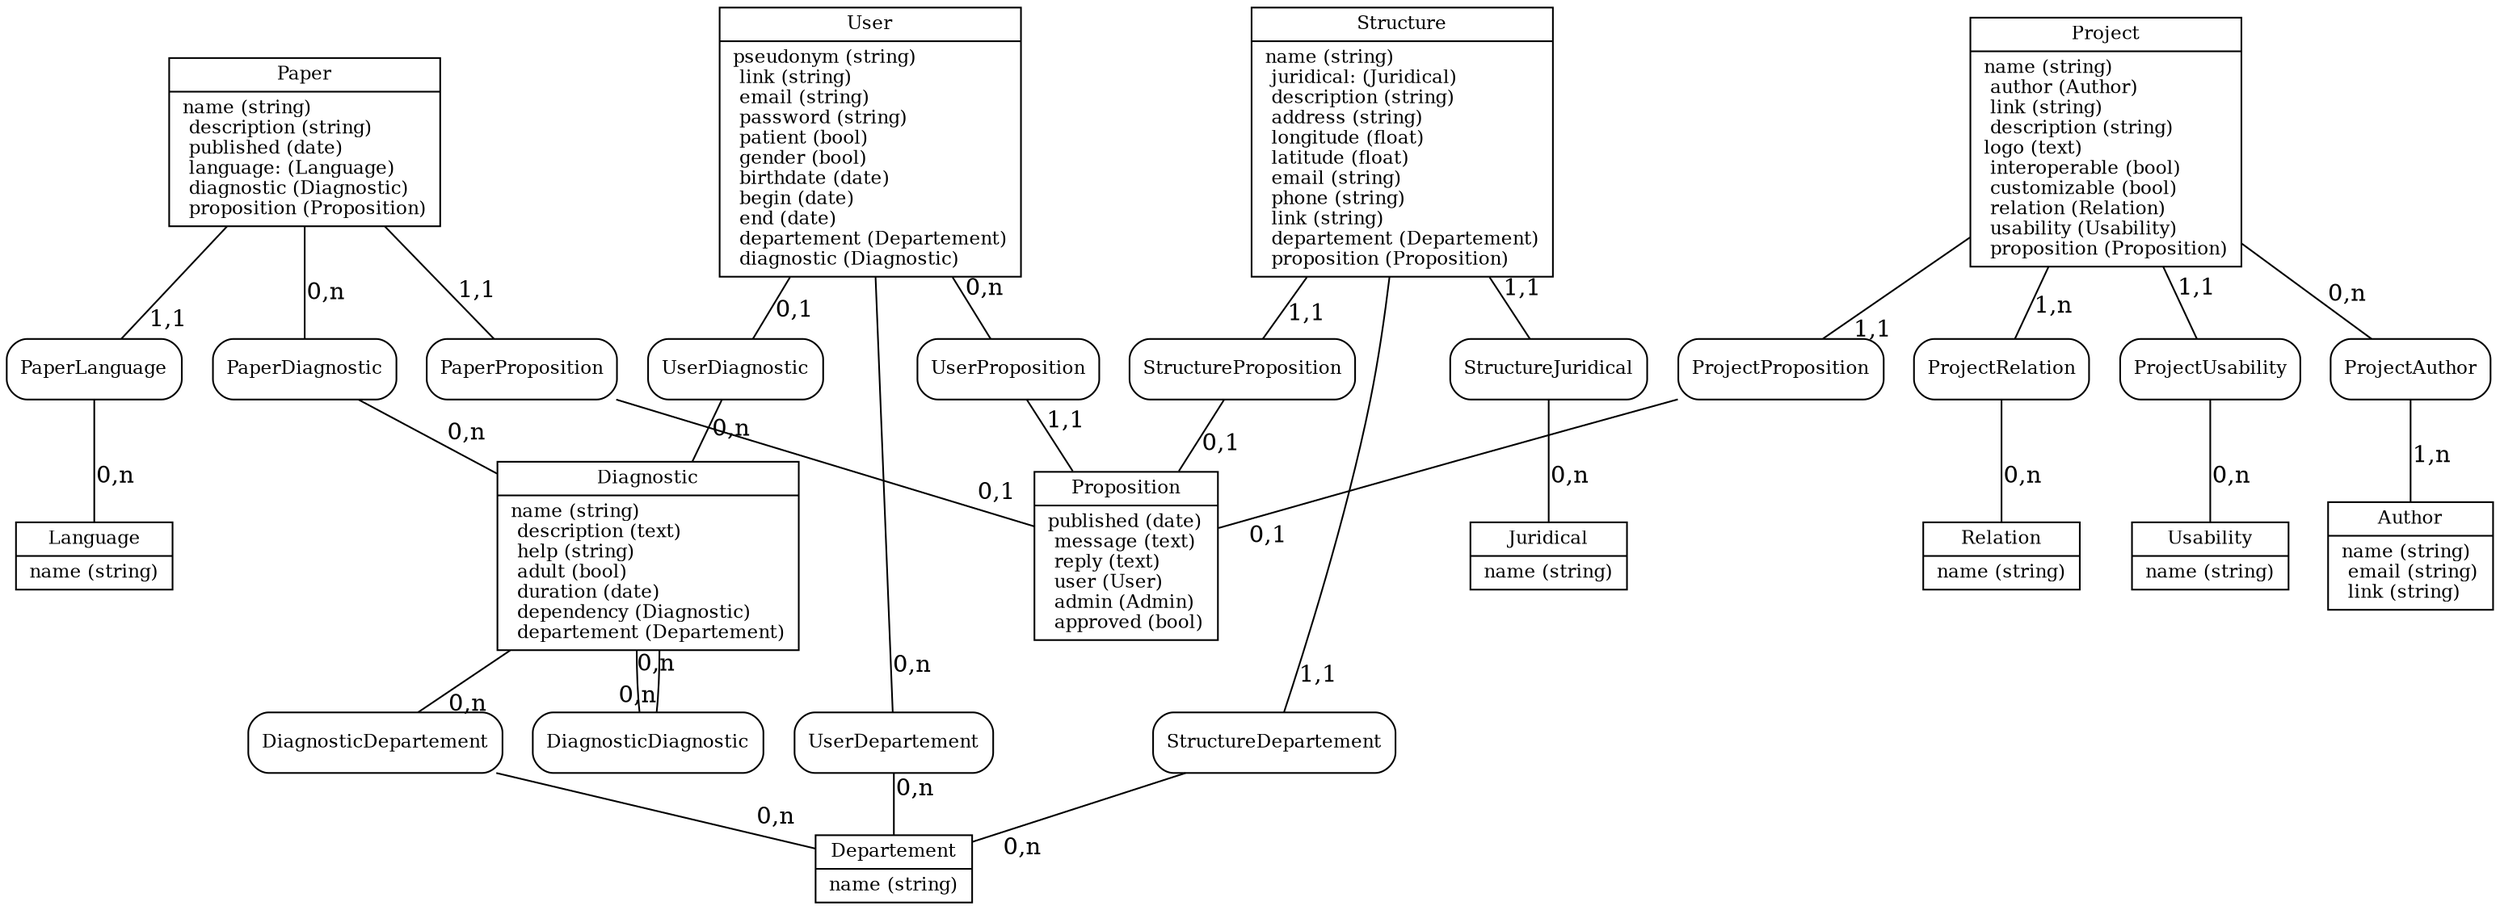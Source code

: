 graph siteRef {
  //! `dot -Tpng > mcd.png mcd.dot`

 splines = true;
 overlap = scalexy;
 node [fontsize = 11];

 /// Table

 nodeTablePaper [label = "{
  Paper
    |
    name (string)\l
    description (string)\l
    published (date)\l
    language: (Language)\l
    diagnostic (Diagnostic)\l
    proposition (Proposition)\l
 }", shape=record];

 nodeTableStructure [label = "{
  Structure
    |
    name (string)\l
    juridical: (Juridical)\l
    description (string)\l
    address (string)\l
    longitude (float)\l
    latitude (float)\l
    email (string)\l
    phone (string)\l
    link (string)\l
    departement (Departement)\l
    proposition (Proposition)\l
 }", shape=record];

 nodeTableJuridical [label = "{
  Juridical
    |
    name (string)\l
 }", shape=record];

 nodeTableDepartement [label = "{
  Departement
    |
    name (string)\l
 }", shape=record];

 nodeTableProject [label = "{
  Project
    |
    name (string)\l
    author (Author)\l
    link (string)\l
    description (string)\l
	logo (text)\l
    interoperable (bool)\l
    customizable (bool)\l
    relation (Relation)\l
    usability (Usability)\l
    proposition (Proposition)\l
 }", shape=record];

 nodeTableAuthor [label = "{
  Author
   |
    name (string)\l
    email (string)\l
    link (string)\l
 }", shape=record];

 nodeTableRelation [label = "{
  Relation
   |
    name (string)\l
 }", shape=record];

 nodeTableUsability [label = "{
  Usability
   |
    name (string)\l
 }", shape=record];

 nodeTableProposition [label = "{
  Proposition
   |
    published (date)\l
    message (text)\l
    reply (text)\l
    user (User)\l
    admin (Admin)\l
    approved (bool)\l
 }", shape=record];

 nodeTableDiagnostic [label = "{
  Diagnostic
   |
    name (string)\l
    description (text)\l
    help (string)\l
    adult (bool)\l
                                duration (date)\l
    dependency (Diagnostic)\l
    departement (Departement)\l
 }", shape=record];

 nodeTableUser [label = "{
  User
   |
    pseudonym (string)\l
    link (string)\l
    email (string)\l
    password (string)\l
    patient (bool)\l
    gender (bool)\l
    birthdate (date)\l
    begin (date)\l
    end (date)\l
    departement (Departement)\l
    diagnostic (Diagnostic)\l
 }", shape=record];

 nodeTableLanguage [label = "{
  Language
   |
    name (string)\l
 }", shape=record];

 /// Relation

 nodeRelationPaperDiagnostic [label = "{PaperDiagnostic}", shape = Mrecord];
 nodeRelationPaperProposition [label = "{PaperProposition}", shape = Mrecord];
 nodeRelationStructureJuridical [label = "{StructureJuridical}", shape = Mrecord];
 nodeRelationStructureDepartement [label = "{StructureDepartement}", shape = Mrecord];
 nodeRelationStructureProposition [label = "{StructureProposition}", shape = Mrecord];
 nodeRelationProjectRelation [label = "{ProjectRelation}", shape = Mrecord];
 nodeRelationProjectUsability [label = "{ProjectUsability}", shape = Mrecord];
 nodeRelationProjectProposition [label = "{ProjectProposition}", shape = Mrecord];
 nodeRelationProjectAuthor [label = "{ProjectAuthor}", shape = Mrecord];
 nodeRelationDiagnosticDiagnostic [label = "{DiagnosticDiagnostic}", shape = Mrecord];
 nodeRelationDiagnosticDepartement [label = "{DiagnosticDepartement}", shape = Mrecord];
 nodeRelationUserDepartement [label = "{UserDepartement}", shape = Mrecord];
 nodeRelationUserDiagnostic [label = "{UserDiagnostic}", shape = Mrecord];
 nodeRelationPaperLanguage [label = "{PaperLanguage}", shape = Mrecord];
 nodeRelationUserProposition [label = "{UserProposition}", shape = Mrecord];

 /// Cardinality

 nodeTablePaper -- nodeRelationPaperDiagnostic [headlabel = "0,n", labeldistance = 3];
 nodeRelationPaperDiagnostic -- nodeTableDiagnostic [headlabel = "0,n", labeldistance = 3];
 nodeTablePaper -- nodeRelationPaperProposition [headlabel = "1,1", labeldistance = 3];
 nodeRelationPaperProposition -- nodeTableProposition [headlabel = "0,1", labeldistance = 3]
 nodeTablePaper -- nodeRelationPaperLanguage [headlabel = "1,1", labeldistance = 3];
 nodeRelationPaperLanguage -- nodeTableLanguage [headlabel = "0,n", labeldistance = 3]
 nodeTableStructure -- nodeRelationStructureJuridical [headlabel = "1,1", labeldistance = 3];
 nodeRelationStructureJuridical -- nodeTableJuridical [headlabel = "0,n", labeldistance = 3];
 nodeTableStructure -- nodeRelationStructureDepartement [headlabel = "1,1", labeldistance = 3];
 nodeRelationStructureDepartement -- nodeTableDepartement [headlabel = "0,n", labeldistance = 3];
 nodeTableStructure -- nodeRelationStructureProposition [headlabel = "1,1", labeldistance = 3];
 nodeRelationStructureProposition -- nodeTableProposition [headlabel = "0,1", labeldistance = 3];
 nodeTableProject -- nodeRelationProjectRelation [headlabel = "1,n", labeldistance = 3];
 nodeRelationProjectRelation -- nodeTableRelation [headlabel = "0,n", labeldistance = 3];
 nodeTableProject -- nodeRelationProjectUsability [headlabel = "1,1", labeldistance = 3];
 nodeRelationProjectUsability -- nodeTableUsability [headlabel = "0,n", labeldistance = 3];
 nodeTableProject -- nodeRelationProjectProposition [headlabel = "1,1", labeldistance = 3];
 nodeRelationProjectProposition -- nodeTableProposition [headlabel = "0,1", labeldistance = 3];
 nodeTableProject -- nodeRelationProjectAuthor [headlabel = "0,n", labeldistance = 3];
 nodeRelationProjectAuthor -- nodeTableAuthor [headlabel = "1,n", labeldistance = 3];
 nodeTableDiagnostic -- nodeRelationDiagnosticDiagnostic [headlabel = "0,n", labeldistance = 3];
 nodeRelationDiagnosticDiagnostic -- nodeTableDiagnostic [headlabel = "0,n", labeldistance = 3];
 nodeTableDiagnostic -- nodeRelationDiagnosticDepartement [headlabel = "0,n", labeldistance = 3];
 nodeRelationDiagnosticDepartement -- nodeTableDepartement [headlabel = "0,n", labeldistance = 3];
 nodeTableUser -- nodeRelationUserDepartement [headlabel = "0,n", labeldistance = 3];
 nodeRelationUserDepartement -- nodeTableDepartement [headlabel = "0,n", labeldistance = 3];
 nodeTableUser -- nodeRelationUserDiagnostic [headlabel = "0,1", labeldistance = 3];
 nodeRelationUserDiagnostic -- nodeTableDiagnostic [headlabel = "0,n", labeldistance = 3];
 nodeTableUser -- nodeRelationUserProposition [headlabel = "0,n", labeldistance = 3];
 nodeRelationUserProposition -- nodeTableProposition [headlabel = "1,1", labeldistance = 3];
}
